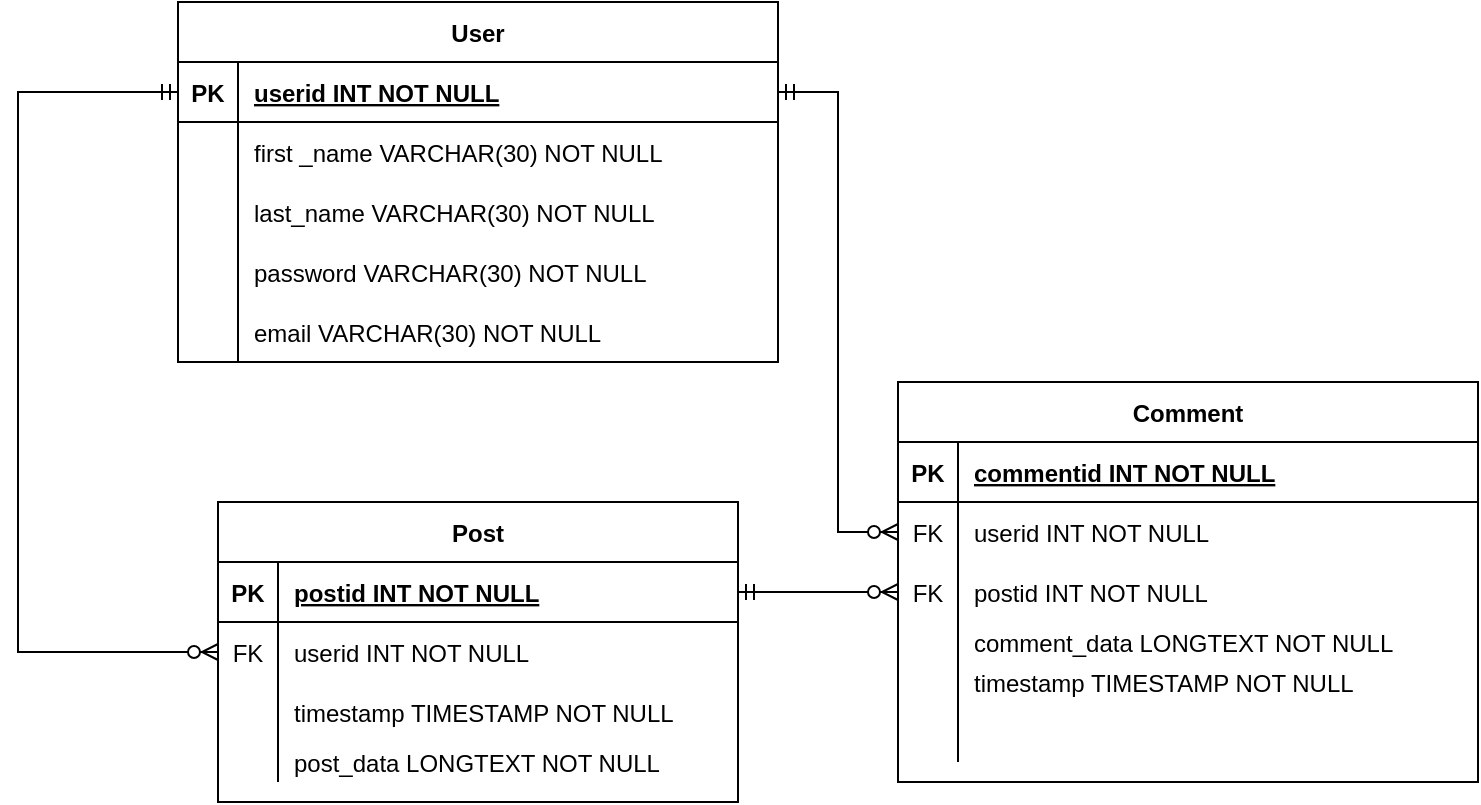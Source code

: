 <mxfile version="17.4.5" type="device"><diagram id="ei3bZcDg0mlMhStOYaC-" name="Page-1"><mxGraphModel dx="784" dy="1133" grid="1" gridSize="10" guides="1" tooltips="1" connect="1" arrows="1" fold="1" page="1" pageScale="1" pageWidth="850" pageHeight="1100" math="0" shadow="0"><root><mxCell id="0"/><mxCell id="1" parent="0"/><mxCell id="uUMxQmoNYH1iZRfqjoGP-1" value="Comment" style="shape=table;startSize=30;container=1;collapsible=1;childLayout=tableLayout;fixedRows=1;rowLines=0;fontStyle=1;align=center;resizeLast=1;" vertex="1" parent="1"><mxGeometry x="500" y="660" width="290" height="200" as="geometry"/></mxCell><mxCell id="uUMxQmoNYH1iZRfqjoGP-2" value="" style="shape=tableRow;horizontal=0;startSize=0;swimlaneHead=0;swimlaneBody=0;fillColor=none;collapsible=0;dropTarget=0;points=[[0,0.5],[1,0.5]];portConstraint=eastwest;top=0;left=0;right=0;bottom=1;" vertex="1" parent="uUMxQmoNYH1iZRfqjoGP-1"><mxGeometry y="30" width="290" height="30" as="geometry"/></mxCell><mxCell id="uUMxQmoNYH1iZRfqjoGP-3" value="PK" style="shape=partialRectangle;connectable=0;fillColor=none;top=0;left=0;bottom=0;right=0;fontStyle=1;overflow=hidden;" vertex="1" parent="uUMxQmoNYH1iZRfqjoGP-2"><mxGeometry width="30" height="30" as="geometry"><mxRectangle width="30" height="30" as="alternateBounds"/></mxGeometry></mxCell><mxCell id="uUMxQmoNYH1iZRfqjoGP-4" value="commentid INT NOT NULL" style="shape=partialRectangle;connectable=0;fillColor=none;top=0;left=0;bottom=0;right=0;align=left;spacingLeft=6;fontStyle=5;overflow=hidden;" vertex="1" parent="uUMxQmoNYH1iZRfqjoGP-2"><mxGeometry x="30" width="260" height="30" as="geometry"><mxRectangle width="260" height="30" as="alternateBounds"/></mxGeometry></mxCell><mxCell id="uUMxQmoNYH1iZRfqjoGP-5" value="" style="shape=tableRow;horizontal=0;startSize=0;swimlaneHead=0;swimlaneBody=0;fillColor=none;collapsible=0;dropTarget=0;points=[[0,0.5],[1,0.5]];portConstraint=eastwest;top=0;left=0;right=0;bottom=0;" vertex="1" parent="uUMxQmoNYH1iZRfqjoGP-1"><mxGeometry y="60" width="290" height="30" as="geometry"/></mxCell><mxCell id="uUMxQmoNYH1iZRfqjoGP-6" value="FK" style="shape=partialRectangle;connectable=0;fillColor=none;top=0;left=0;bottom=0;right=0;editable=1;overflow=hidden;" vertex="1" parent="uUMxQmoNYH1iZRfqjoGP-5"><mxGeometry width="30" height="30" as="geometry"><mxRectangle width="30" height="30" as="alternateBounds"/></mxGeometry></mxCell><mxCell id="uUMxQmoNYH1iZRfqjoGP-7" value="userid INT NOT NULL" style="shape=partialRectangle;connectable=0;fillColor=none;top=0;left=0;bottom=0;right=0;align=left;spacingLeft=6;overflow=hidden;" vertex="1" parent="uUMxQmoNYH1iZRfqjoGP-5"><mxGeometry x="30" width="260" height="30" as="geometry"><mxRectangle width="260" height="30" as="alternateBounds"/></mxGeometry></mxCell><mxCell id="uUMxQmoNYH1iZRfqjoGP-8" value="" style="shape=tableRow;horizontal=0;startSize=0;swimlaneHead=0;swimlaneBody=0;fillColor=none;collapsible=0;dropTarget=0;points=[[0,0.5],[1,0.5]];portConstraint=eastwest;top=0;left=0;right=0;bottom=0;" vertex="1" parent="uUMxQmoNYH1iZRfqjoGP-1"><mxGeometry y="90" width="290" height="30" as="geometry"/></mxCell><mxCell id="uUMxQmoNYH1iZRfqjoGP-9" value="FK" style="shape=partialRectangle;connectable=0;fillColor=none;top=0;left=0;bottom=0;right=0;editable=1;overflow=hidden;" vertex="1" parent="uUMxQmoNYH1iZRfqjoGP-8"><mxGeometry width="30" height="30" as="geometry"><mxRectangle width="30" height="30" as="alternateBounds"/></mxGeometry></mxCell><mxCell id="uUMxQmoNYH1iZRfqjoGP-10" value="postid INT NOT NULL" style="shape=partialRectangle;connectable=0;fillColor=none;top=0;left=0;bottom=0;right=0;align=left;spacingLeft=6;overflow=hidden;" vertex="1" parent="uUMxQmoNYH1iZRfqjoGP-8"><mxGeometry x="30" width="260" height="30" as="geometry"><mxRectangle width="260" height="30" as="alternateBounds"/></mxGeometry></mxCell><mxCell id="uUMxQmoNYH1iZRfqjoGP-11" value="" style="shape=tableRow;horizontal=0;startSize=0;swimlaneHead=0;swimlaneBody=0;fillColor=none;collapsible=0;dropTarget=0;points=[[0,0.5],[1,0.5]];portConstraint=eastwest;top=0;left=0;right=0;bottom=0;" vertex="1" parent="uUMxQmoNYH1iZRfqjoGP-1"><mxGeometry y="120" width="290" height="20" as="geometry"/></mxCell><mxCell id="uUMxQmoNYH1iZRfqjoGP-12" value="" style="shape=partialRectangle;connectable=0;fillColor=none;top=0;left=0;bottom=0;right=0;editable=1;overflow=hidden;" vertex="1" parent="uUMxQmoNYH1iZRfqjoGP-11"><mxGeometry width="30" height="20" as="geometry"><mxRectangle width="30" height="20" as="alternateBounds"/></mxGeometry></mxCell><mxCell id="uUMxQmoNYH1iZRfqjoGP-13" value="comment_data LONGTEXT NOT NULL" style="shape=partialRectangle;connectable=0;fillColor=none;top=0;left=0;bottom=0;right=0;align=left;spacingLeft=6;overflow=hidden;" vertex="1" parent="uUMxQmoNYH1iZRfqjoGP-11"><mxGeometry x="30" width="260" height="20" as="geometry"><mxRectangle width="260" height="20" as="alternateBounds"/></mxGeometry></mxCell><mxCell id="uUMxQmoNYH1iZRfqjoGP-45" value="" style="shape=tableRow;horizontal=0;startSize=0;swimlaneHead=0;swimlaneBody=0;fillColor=none;collapsible=0;dropTarget=0;points=[[0,0.5],[1,0.5]];portConstraint=eastwest;top=0;left=0;right=0;bottom=0;" vertex="1" parent="uUMxQmoNYH1iZRfqjoGP-1"><mxGeometry y="140" width="290" height="20" as="geometry"/></mxCell><mxCell id="uUMxQmoNYH1iZRfqjoGP-46" value="" style="shape=partialRectangle;connectable=0;fillColor=none;top=0;left=0;bottom=0;right=0;editable=1;overflow=hidden;" vertex="1" parent="uUMxQmoNYH1iZRfqjoGP-45"><mxGeometry width="30" height="20" as="geometry"><mxRectangle width="30" height="20" as="alternateBounds"/></mxGeometry></mxCell><mxCell id="uUMxQmoNYH1iZRfqjoGP-47" value="timestamp TIMESTAMP NOT NULL" style="shape=partialRectangle;connectable=0;fillColor=none;top=0;left=0;bottom=0;right=0;align=left;spacingLeft=6;overflow=hidden;" vertex="1" parent="uUMxQmoNYH1iZRfqjoGP-45"><mxGeometry x="30" width="260" height="20" as="geometry"><mxRectangle width="260" height="20" as="alternateBounds"/></mxGeometry></mxCell><mxCell id="uUMxQmoNYH1iZRfqjoGP-48" value="" style="shape=tableRow;horizontal=0;startSize=0;swimlaneHead=0;swimlaneBody=0;fillColor=none;collapsible=0;dropTarget=0;points=[[0,0.5],[1,0.5]];portConstraint=eastwest;top=0;left=0;right=0;bottom=0;" vertex="1" parent="uUMxQmoNYH1iZRfqjoGP-1"><mxGeometry y="160" width="290" height="30" as="geometry"/></mxCell><mxCell id="uUMxQmoNYH1iZRfqjoGP-49" value="" style="shape=partialRectangle;connectable=0;fillColor=none;top=0;left=0;bottom=0;right=0;editable=1;overflow=hidden;" vertex="1" parent="uUMxQmoNYH1iZRfqjoGP-48"><mxGeometry width="30" height="30" as="geometry"><mxRectangle width="30" height="30" as="alternateBounds"/></mxGeometry></mxCell><mxCell id="uUMxQmoNYH1iZRfqjoGP-50" value="" style="shape=partialRectangle;connectable=0;fillColor=none;top=0;left=0;bottom=0;right=0;align=left;spacingLeft=6;overflow=hidden;" vertex="1" parent="uUMxQmoNYH1iZRfqjoGP-48"><mxGeometry x="30" width="260" height="30" as="geometry"><mxRectangle width="260" height="30" as="alternateBounds"/></mxGeometry></mxCell><mxCell id="uUMxQmoNYH1iZRfqjoGP-14" value="User" style="shape=table;startSize=30;container=1;collapsible=1;childLayout=tableLayout;fixedRows=1;rowLines=0;fontStyle=1;align=center;resizeLast=1;" vertex="1" parent="1"><mxGeometry x="140" y="470" width="300" height="180" as="geometry"/></mxCell><mxCell id="uUMxQmoNYH1iZRfqjoGP-15" value="" style="shape=tableRow;horizontal=0;startSize=0;swimlaneHead=0;swimlaneBody=0;fillColor=none;collapsible=0;dropTarget=0;points=[[0,0.5],[1,0.5]];portConstraint=eastwest;top=0;left=0;right=0;bottom=1;" vertex="1" parent="uUMxQmoNYH1iZRfqjoGP-14"><mxGeometry y="30" width="300" height="30" as="geometry"/></mxCell><mxCell id="uUMxQmoNYH1iZRfqjoGP-16" value="PK" style="shape=partialRectangle;connectable=0;fillColor=none;top=0;left=0;bottom=0;right=0;fontStyle=1;overflow=hidden;" vertex="1" parent="uUMxQmoNYH1iZRfqjoGP-15"><mxGeometry width="30" height="30" as="geometry"><mxRectangle width="30" height="30" as="alternateBounds"/></mxGeometry></mxCell><mxCell id="uUMxQmoNYH1iZRfqjoGP-17" value="userid INT NOT NULL" style="shape=partialRectangle;connectable=0;fillColor=none;top=0;left=0;bottom=0;right=0;align=left;spacingLeft=6;fontStyle=5;overflow=hidden;" vertex="1" parent="uUMxQmoNYH1iZRfqjoGP-15"><mxGeometry x="30" width="270" height="30" as="geometry"><mxRectangle width="270" height="30" as="alternateBounds"/></mxGeometry></mxCell><mxCell id="uUMxQmoNYH1iZRfqjoGP-21" value="" style="shape=tableRow;horizontal=0;startSize=0;swimlaneHead=0;swimlaneBody=0;fillColor=none;collapsible=0;dropTarget=0;points=[[0,0.5],[1,0.5]];portConstraint=eastwest;top=0;left=0;right=0;bottom=0;" vertex="1" parent="uUMxQmoNYH1iZRfqjoGP-14"><mxGeometry y="60" width="300" height="30" as="geometry"/></mxCell><mxCell id="uUMxQmoNYH1iZRfqjoGP-22" value="" style="shape=partialRectangle;connectable=0;fillColor=none;top=0;left=0;bottom=0;right=0;editable=1;overflow=hidden;" vertex="1" parent="uUMxQmoNYH1iZRfqjoGP-21"><mxGeometry width="30" height="30" as="geometry"><mxRectangle width="30" height="30" as="alternateBounds"/></mxGeometry></mxCell><mxCell id="uUMxQmoNYH1iZRfqjoGP-23" value="first _name VARCHAR(30) NOT NULL" style="shape=partialRectangle;connectable=0;fillColor=none;top=0;left=0;bottom=0;right=0;align=left;spacingLeft=6;overflow=hidden;" vertex="1" parent="uUMxQmoNYH1iZRfqjoGP-21"><mxGeometry x="30" width="270" height="30" as="geometry"><mxRectangle width="270" height="30" as="alternateBounds"/></mxGeometry></mxCell><mxCell id="uUMxQmoNYH1iZRfqjoGP-24" value="" style="shape=tableRow;horizontal=0;startSize=0;swimlaneHead=0;swimlaneBody=0;fillColor=none;collapsible=0;dropTarget=0;points=[[0,0.5],[1,0.5]];portConstraint=eastwest;top=0;left=0;right=0;bottom=0;" vertex="1" parent="uUMxQmoNYH1iZRfqjoGP-14"><mxGeometry y="90" width="300" height="30" as="geometry"/></mxCell><mxCell id="uUMxQmoNYH1iZRfqjoGP-25" value="" style="shape=partialRectangle;connectable=0;fillColor=none;top=0;left=0;bottom=0;right=0;editable=1;overflow=hidden;" vertex="1" parent="uUMxQmoNYH1iZRfqjoGP-24"><mxGeometry width="30" height="30" as="geometry"><mxRectangle width="30" height="30" as="alternateBounds"/></mxGeometry></mxCell><mxCell id="uUMxQmoNYH1iZRfqjoGP-26" value="last_name VARCHAR(30) NOT NULL" style="shape=partialRectangle;connectable=0;fillColor=none;top=0;left=0;bottom=0;right=0;align=left;spacingLeft=6;overflow=hidden;" vertex="1" parent="uUMxQmoNYH1iZRfqjoGP-24"><mxGeometry x="30" width="270" height="30" as="geometry"><mxRectangle width="270" height="30" as="alternateBounds"/></mxGeometry></mxCell><mxCell id="uUMxQmoNYH1iZRfqjoGP-55" value="" style="shape=tableRow;horizontal=0;startSize=0;swimlaneHead=0;swimlaneBody=0;fillColor=none;collapsible=0;dropTarget=0;points=[[0,0.5],[1,0.5]];portConstraint=eastwest;top=0;left=0;right=0;bottom=0;" vertex="1" parent="uUMxQmoNYH1iZRfqjoGP-14"><mxGeometry y="120" width="300" height="30" as="geometry"/></mxCell><mxCell id="uUMxQmoNYH1iZRfqjoGP-56" value="" style="shape=partialRectangle;connectable=0;fillColor=none;top=0;left=0;bottom=0;right=0;editable=1;overflow=hidden;" vertex="1" parent="uUMxQmoNYH1iZRfqjoGP-55"><mxGeometry width="30" height="30" as="geometry"><mxRectangle width="30" height="30" as="alternateBounds"/></mxGeometry></mxCell><mxCell id="uUMxQmoNYH1iZRfqjoGP-57" value="password VARCHAR(30) NOT NULL" style="shape=partialRectangle;connectable=0;fillColor=none;top=0;left=0;bottom=0;right=0;align=left;spacingLeft=6;overflow=hidden;" vertex="1" parent="uUMxQmoNYH1iZRfqjoGP-55"><mxGeometry x="30" width="270" height="30" as="geometry"><mxRectangle width="270" height="30" as="alternateBounds"/></mxGeometry></mxCell><mxCell id="uUMxQmoNYH1iZRfqjoGP-71" value="" style="shape=tableRow;horizontal=0;startSize=0;swimlaneHead=0;swimlaneBody=0;fillColor=none;collapsible=0;dropTarget=0;points=[[0,0.5],[1,0.5]];portConstraint=eastwest;top=0;left=0;right=0;bottom=0;" vertex="1" parent="uUMxQmoNYH1iZRfqjoGP-14"><mxGeometry y="150" width="300" height="30" as="geometry"/></mxCell><mxCell id="uUMxQmoNYH1iZRfqjoGP-72" value="" style="shape=partialRectangle;connectable=0;fillColor=none;top=0;left=0;bottom=0;right=0;editable=1;overflow=hidden;" vertex="1" parent="uUMxQmoNYH1iZRfqjoGP-71"><mxGeometry width="30" height="30" as="geometry"><mxRectangle width="30" height="30" as="alternateBounds"/></mxGeometry></mxCell><mxCell id="uUMxQmoNYH1iZRfqjoGP-73" value="email VARCHAR(30) NOT NULL" style="shape=partialRectangle;connectable=0;fillColor=none;top=0;left=0;bottom=0;right=0;align=left;spacingLeft=6;overflow=hidden;" vertex="1" parent="uUMxQmoNYH1iZRfqjoGP-71"><mxGeometry x="30" width="270" height="30" as="geometry"><mxRectangle width="270" height="30" as="alternateBounds"/></mxGeometry></mxCell><mxCell id="uUMxQmoNYH1iZRfqjoGP-27" value="Post" style="shape=table;startSize=30;container=1;collapsible=1;childLayout=tableLayout;fixedRows=1;rowLines=0;fontStyle=1;align=center;resizeLast=1;" vertex="1" parent="1"><mxGeometry x="160" y="720" width="260" height="150" as="geometry"/></mxCell><mxCell id="uUMxQmoNYH1iZRfqjoGP-28" value="" style="shape=tableRow;horizontal=0;startSize=0;swimlaneHead=0;swimlaneBody=0;fillColor=none;collapsible=0;dropTarget=0;points=[[0,0.5],[1,0.5]];portConstraint=eastwest;top=0;left=0;right=0;bottom=1;" vertex="1" parent="uUMxQmoNYH1iZRfqjoGP-27"><mxGeometry y="30" width="260" height="30" as="geometry"/></mxCell><mxCell id="uUMxQmoNYH1iZRfqjoGP-29" value="PK" style="shape=partialRectangle;connectable=0;fillColor=none;top=0;left=0;bottom=0;right=0;fontStyle=1;overflow=hidden;" vertex="1" parent="uUMxQmoNYH1iZRfqjoGP-28"><mxGeometry width="30" height="30" as="geometry"><mxRectangle width="30" height="30" as="alternateBounds"/></mxGeometry></mxCell><mxCell id="uUMxQmoNYH1iZRfqjoGP-30" value="postid INT NOT NULL" style="shape=partialRectangle;connectable=0;fillColor=none;top=0;left=0;bottom=0;right=0;align=left;spacingLeft=6;fontStyle=5;overflow=hidden;" vertex="1" parent="uUMxQmoNYH1iZRfqjoGP-28"><mxGeometry x="30" width="230" height="30" as="geometry"><mxRectangle width="230" height="30" as="alternateBounds"/></mxGeometry></mxCell><mxCell id="uUMxQmoNYH1iZRfqjoGP-31" value="" style="shape=tableRow;horizontal=0;startSize=0;swimlaneHead=0;swimlaneBody=0;fillColor=none;collapsible=0;dropTarget=0;points=[[0,0.5],[1,0.5]];portConstraint=eastwest;top=0;left=0;right=0;bottom=0;" vertex="1" parent="uUMxQmoNYH1iZRfqjoGP-27"><mxGeometry y="60" width="260" height="30" as="geometry"/></mxCell><mxCell id="uUMxQmoNYH1iZRfqjoGP-32" value="FK" style="shape=partialRectangle;connectable=0;fillColor=none;top=0;left=0;bottom=0;right=0;editable=1;overflow=hidden;" vertex="1" parent="uUMxQmoNYH1iZRfqjoGP-31"><mxGeometry width="30" height="30" as="geometry"><mxRectangle width="30" height="30" as="alternateBounds"/></mxGeometry></mxCell><mxCell id="uUMxQmoNYH1iZRfqjoGP-33" value="userid INT NOT NULL" style="shape=partialRectangle;connectable=0;fillColor=none;top=0;left=0;bottom=0;right=0;align=left;spacingLeft=6;overflow=hidden;" vertex="1" parent="uUMxQmoNYH1iZRfqjoGP-31"><mxGeometry x="30" width="230" height="30" as="geometry"><mxRectangle width="230" height="30" as="alternateBounds"/></mxGeometry></mxCell><mxCell id="uUMxQmoNYH1iZRfqjoGP-34" value="" style="shape=tableRow;horizontal=0;startSize=0;swimlaneHead=0;swimlaneBody=0;fillColor=none;collapsible=0;dropTarget=0;points=[[0,0.5],[1,0.5]];portConstraint=eastwest;top=0;left=0;right=0;bottom=0;" vertex="1" parent="uUMxQmoNYH1iZRfqjoGP-27"><mxGeometry y="90" width="260" height="30" as="geometry"/></mxCell><mxCell id="uUMxQmoNYH1iZRfqjoGP-35" value="" style="shape=partialRectangle;connectable=0;fillColor=none;top=0;left=0;bottom=0;right=0;editable=1;overflow=hidden;" vertex="1" parent="uUMxQmoNYH1iZRfqjoGP-34"><mxGeometry width="30" height="30" as="geometry"><mxRectangle width="30" height="30" as="alternateBounds"/></mxGeometry></mxCell><mxCell id="uUMxQmoNYH1iZRfqjoGP-36" value="timestamp TIMESTAMP NOT NULL" style="shape=partialRectangle;connectable=0;fillColor=none;top=0;left=0;bottom=0;right=0;align=left;spacingLeft=6;overflow=hidden;" vertex="1" parent="uUMxQmoNYH1iZRfqjoGP-34"><mxGeometry x="30" width="230" height="30" as="geometry"><mxRectangle width="230" height="30" as="alternateBounds"/></mxGeometry></mxCell><mxCell id="uUMxQmoNYH1iZRfqjoGP-37" value="" style="shape=tableRow;horizontal=0;startSize=0;swimlaneHead=0;swimlaneBody=0;fillColor=none;collapsible=0;dropTarget=0;points=[[0,0.5],[1,0.5]];portConstraint=eastwest;top=0;left=0;right=0;bottom=0;" vertex="1" parent="uUMxQmoNYH1iZRfqjoGP-27"><mxGeometry y="120" width="260" height="20" as="geometry"/></mxCell><mxCell id="uUMxQmoNYH1iZRfqjoGP-38" value="" style="shape=partialRectangle;connectable=0;fillColor=none;top=0;left=0;bottom=0;right=0;editable=1;overflow=hidden;" vertex="1" parent="uUMxQmoNYH1iZRfqjoGP-37"><mxGeometry width="30" height="20" as="geometry"><mxRectangle width="30" height="20" as="alternateBounds"/></mxGeometry></mxCell><mxCell id="uUMxQmoNYH1iZRfqjoGP-39" value="post_data LONGTEXT NOT NULL" style="shape=partialRectangle;connectable=0;fillColor=none;top=0;left=0;bottom=0;right=0;align=left;spacingLeft=6;overflow=hidden;" vertex="1" parent="uUMxQmoNYH1iZRfqjoGP-37"><mxGeometry x="30" width="230" height="20" as="geometry"><mxRectangle width="230" height="20" as="alternateBounds"/></mxGeometry></mxCell><mxCell id="uUMxQmoNYH1iZRfqjoGP-75" value="" style="edgeStyle=entityRelationEdgeStyle;fontSize=12;html=1;endArrow=ERzeroToMany;startArrow=ERmandOne;rounded=0;exitX=1;exitY=0.5;exitDx=0;exitDy=0;entryX=0;entryY=0.5;entryDx=0;entryDy=0;" edge="1" parent="1" source="uUMxQmoNYH1iZRfqjoGP-15" target="uUMxQmoNYH1iZRfqjoGP-5"><mxGeometry width="100" height="100" relative="1" as="geometry"><mxPoint x="480" y="600" as="sourcePoint"/><mxPoint x="580" y="500" as="targetPoint"/></mxGeometry></mxCell><mxCell id="uUMxQmoNYH1iZRfqjoGP-76" value="" style="edgeStyle=orthogonalEdgeStyle;fontSize=12;html=1;endArrow=ERzeroToMany;startArrow=ERmandOne;rounded=0;exitX=0;exitY=0.5;exitDx=0;exitDy=0;entryX=0;entryY=0.5;entryDx=0;entryDy=0;" edge="1" parent="1" source="uUMxQmoNYH1iZRfqjoGP-15" target="uUMxQmoNYH1iZRfqjoGP-27"><mxGeometry width="100" height="100" relative="1" as="geometry"><mxPoint x="120" y="520" as="sourcePoint"/><mxPoint x="140" y="800" as="targetPoint"/><Array as="points"><mxPoint x="60" y="515"/><mxPoint x="60" y="795"/></Array></mxGeometry></mxCell><mxCell id="uUMxQmoNYH1iZRfqjoGP-77" value="" style="edgeStyle=entityRelationEdgeStyle;fontSize=12;html=1;endArrow=ERzeroToMany;startArrow=ERmandOne;rounded=0;exitX=1;exitY=0.5;exitDx=0;exitDy=0;entryX=0;entryY=0.5;entryDx=0;entryDy=0;" edge="1" parent="1" source="uUMxQmoNYH1iZRfqjoGP-28" target="uUMxQmoNYH1iZRfqjoGP-8"><mxGeometry width="100" height="100" relative="1" as="geometry"><mxPoint x="450" y="980" as="sourcePoint"/><mxPoint x="550" y="880" as="targetPoint"/></mxGeometry></mxCell></root></mxGraphModel></diagram></mxfile>